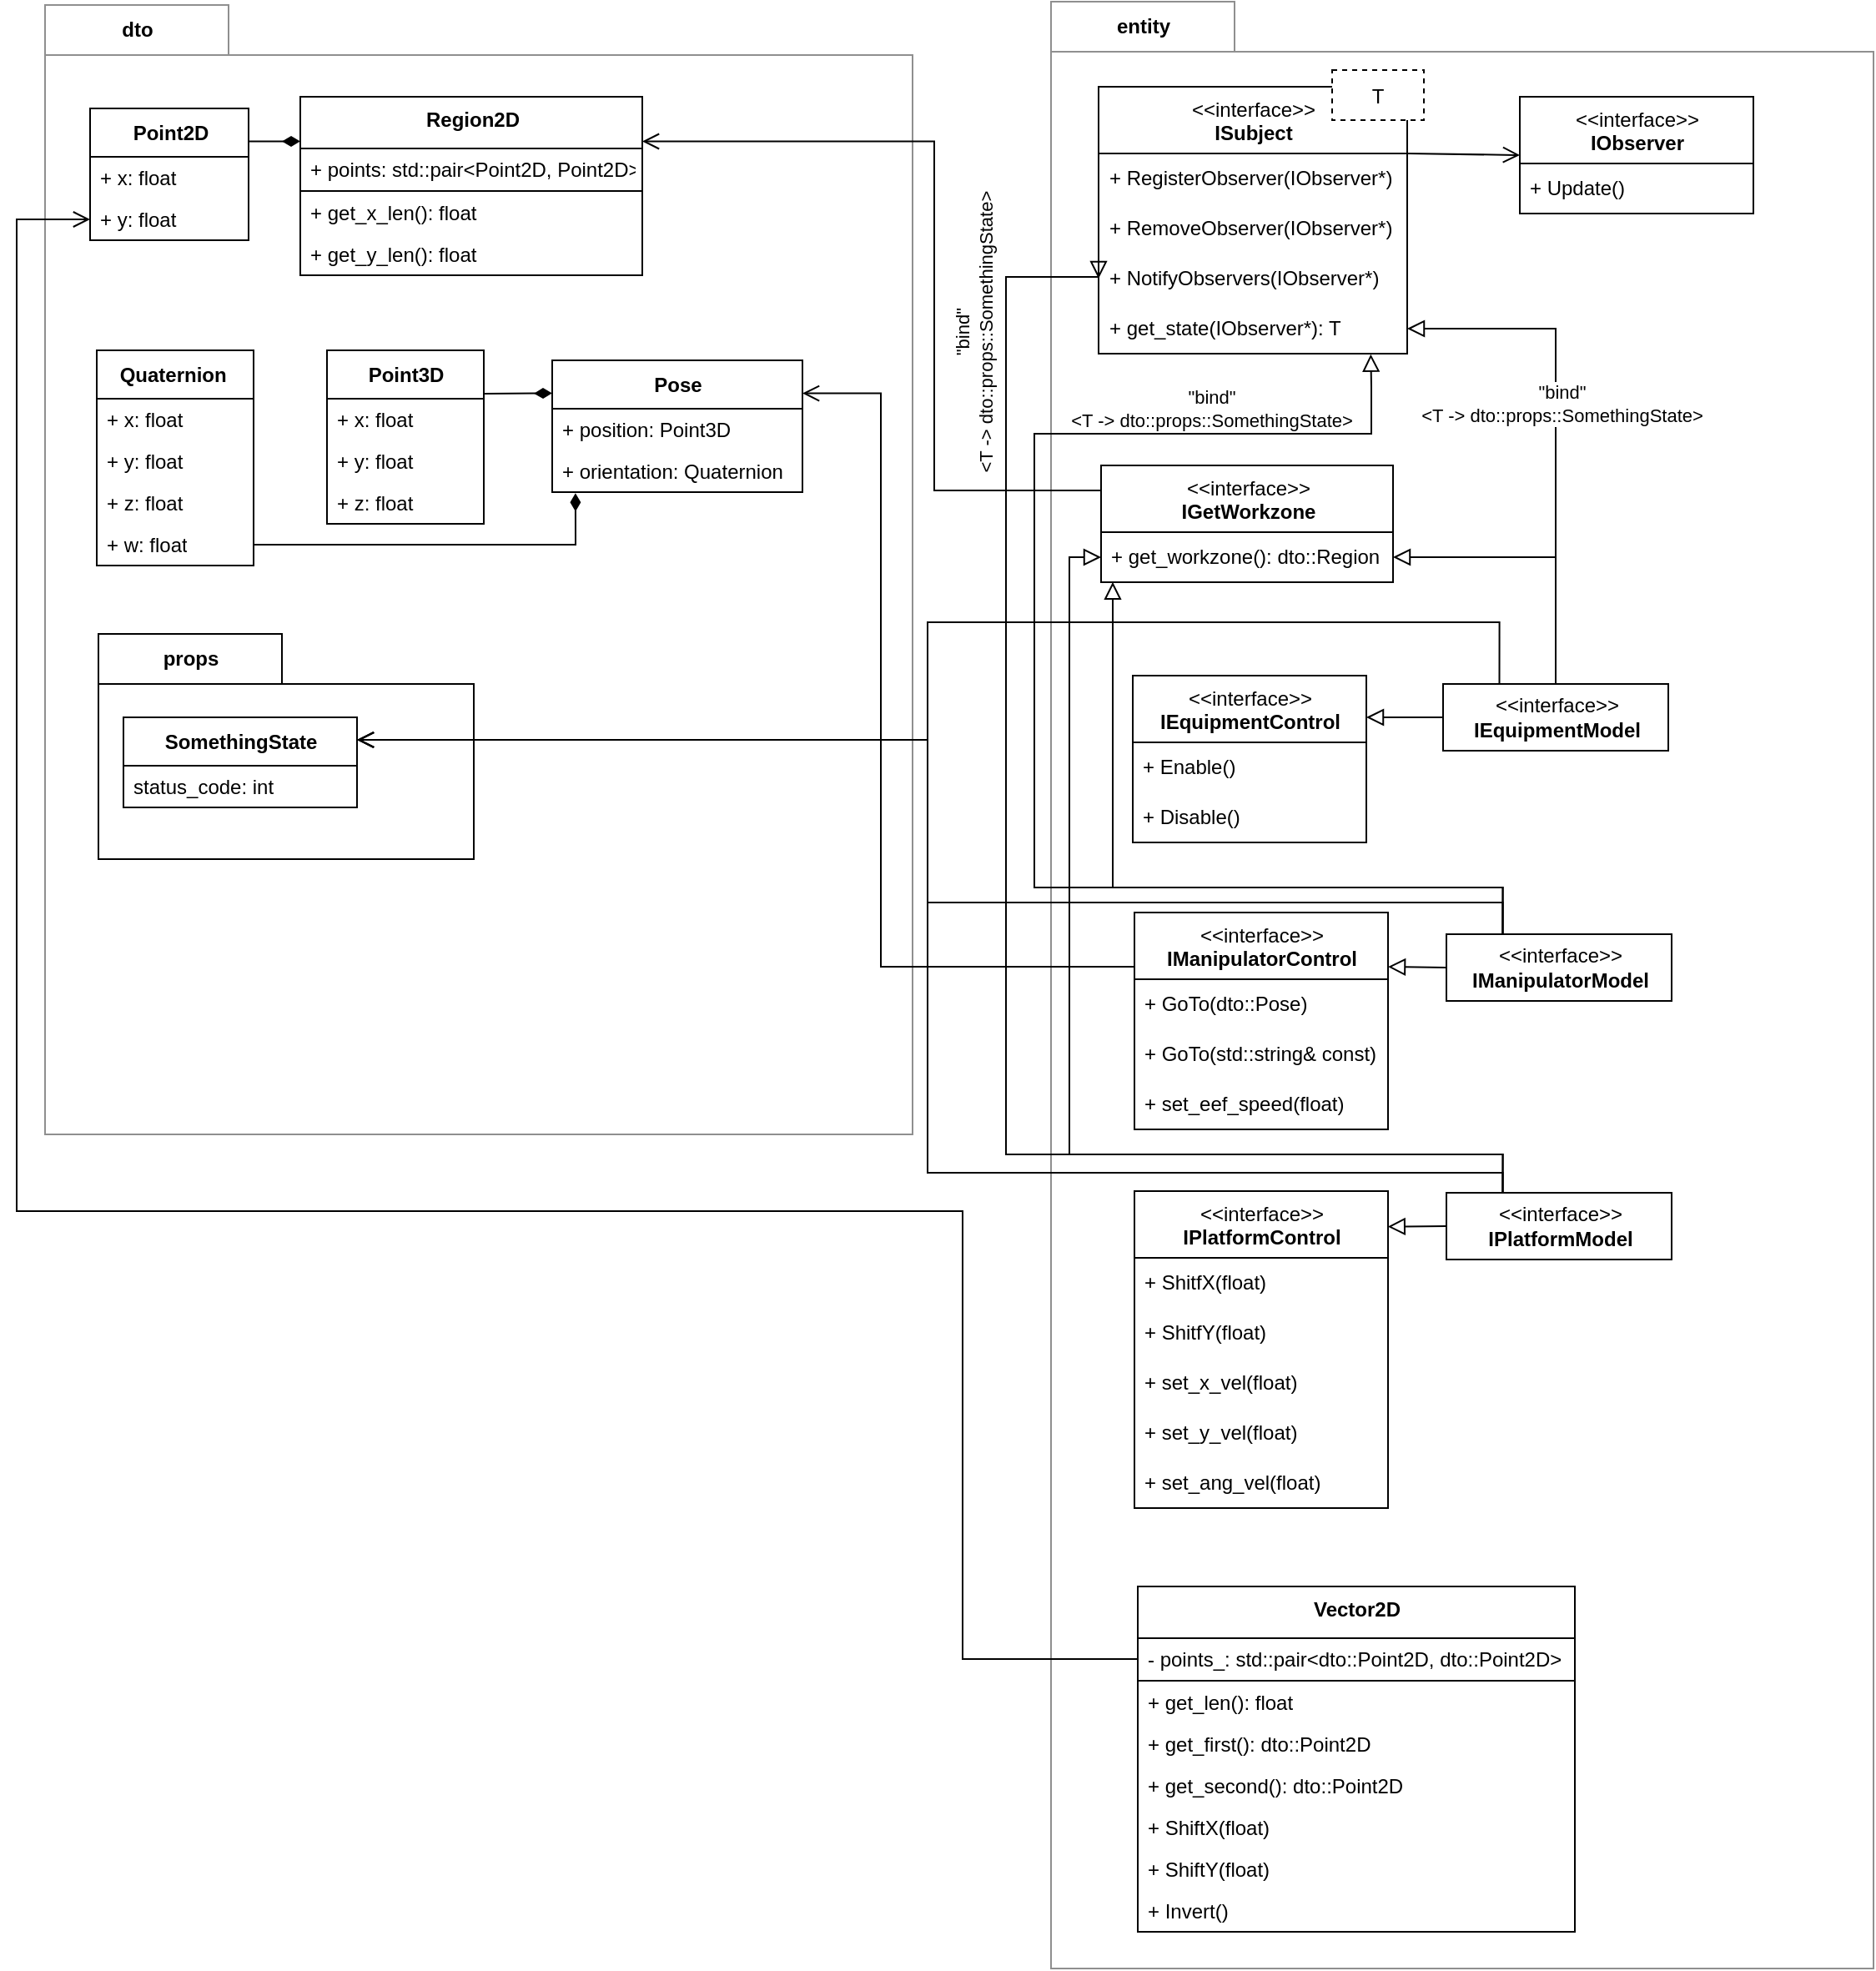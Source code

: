 <mxfile version="20.8.16" type="github">
  <diagram id="BSvvlF2itBEg5UPY4RQk" name="Страница 1">
    <mxGraphModel dx="2943" dy="1637" grid="1" gridSize="1" guides="1" tooltips="1" connect="1" arrows="1" fold="1" page="1" pageScale="1" pageWidth="2336" pageHeight="1654" background="#ffffff" math="0" shadow="0">
      <root>
        <mxCell id="0" />
        <mxCell id="1" parent="0" />
        <mxCell id="Jw-inzQ3Dak3BCcDKrOa-17" value="entity" style="shape=folder;fontStyle=1;tabWidth=110;tabHeight=30;tabPosition=left;html=1;boundedLbl=1;labelInHeader=1;container=1;collapsible=0;recursiveResize=0;movable=1;resizable=1;rotatable=1;deletable=1;editable=1;connectable=1;strokeColor=#8F8F8F;" parent="1" vertex="1">
          <mxGeometry x="635" y="29" width="493" height="1179" as="geometry" />
        </mxCell>
        <mxCell id="Jw-inzQ3Dak3BCcDKrOa-19" value="&amp;lt;&amp;lt;interface&amp;gt;&amp;gt;&lt;br style=&quot;border-color: var(--border-color);&quot;&gt;&lt;b style=&quot;border-color: var(--border-color);&quot;&gt;IEquipmentControl&lt;/b&gt;" style="swimlane;fontStyle=0;align=center;verticalAlign=top;childLayout=stackLayout;horizontal=1;startSize=40;horizontalStack=0;resizeParent=1;resizeParentMax=0;resizeLast=0;collapsible=0;marginBottom=0;html=1;" parent="Jw-inzQ3Dak3BCcDKrOa-17" vertex="1">
          <mxGeometry x="49" y="404" width="140" height="100" as="geometry" />
        </mxCell>
        <mxCell id="Jw-inzQ3Dak3BCcDKrOa-20" value="+ Enable()" style="text;html=1;strokeColor=none;fillColor=none;align=left;verticalAlign=middle;spacingLeft=4;spacingRight=4;overflow=hidden;rotatable=0;points=[[0,0.5],[1,0.5]];portConstraint=eastwest;" parent="Jw-inzQ3Dak3BCcDKrOa-19" vertex="1">
          <mxGeometry y="40" width="140" height="30" as="geometry" />
        </mxCell>
        <mxCell id="Jw-inzQ3Dak3BCcDKrOa-21" value="+ Disable()" style="text;html=1;strokeColor=none;fillColor=none;align=left;verticalAlign=middle;spacingLeft=4;spacingRight=4;overflow=hidden;rotatable=0;points=[[0,0.5],[1,0.5]];portConstraint=eastwest;" parent="Jw-inzQ3Dak3BCcDKrOa-19" vertex="1">
          <mxGeometry y="70" width="140" height="30" as="geometry" />
        </mxCell>
        <mxCell id="Jw-inzQ3Dak3BCcDKrOa-43" value="&amp;lt;&amp;lt;interface&amp;gt;&amp;gt;&lt;br style=&quot;border-color: var(--border-color);&quot;&gt;&lt;b style=&quot;border-color: var(--border-color);&quot;&gt;IObserver&lt;/b&gt;" style="swimlane;fontStyle=0;align=center;verticalAlign=top;childLayout=stackLayout;horizontal=1;startSize=40;horizontalStack=0;resizeParent=1;resizeParentMax=0;resizeLast=0;collapsible=0;marginBottom=0;html=1;movable=1;resizable=1;rotatable=1;deletable=1;editable=1;connectable=1;" parent="Jw-inzQ3Dak3BCcDKrOa-17" vertex="1">
          <mxGeometry x="281" y="57" width="140" height="70" as="geometry" />
        </mxCell>
        <mxCell id="Jw-inzQ3Dak3BCcDKrOa-44" value="+ Update()" style="text;html=1;strokeColor=none;fillColor=none;align=left;verticalAlign=middle;spacingLeft=4;spacingRight=4;overflow=hidden;rotatable=1;points=[[0,0.5],[1,0.5]];portConstraint=eastwest;movable=1;resizable=1;deletable=1;editable=1;connectable=1;" parent="Jw-inzQ3Dak3BCcDKrOa-43" vertex="1">
          <mxGeometry y="40" width="140" height="30" as="geometry" />
        </mxCell>
        <mxCell id="Jw-inzQ3Dak3BCcDKrOa-46" value="" style="endArrow=open;startArrow=none;endFill=0;startFill=0;endSize=8;html=1;verticalAlign=bottom;labelBackgroundColor=none;strokeWidth=1;rounded=0;entryX=0;entryY=0.5;entryDx=0;entryDy=0;exitX=1;exitY=0.25;exitDx=0;exitDy=0;movable=1;resizable=1;rotatable=1;deletable=1;editable=1;connectable=1;" parent="Jw-inzQ3Dak3BCcDKrOa-17" source="Jw-inzQ3Dak3BCcDKrOa-35" target="Jw-inzQ3Dak3BCcDKrOa-43" edge="1">
          <mxGeometry width="160" relative="1" as="geometry">
            <mxPoint x="205" y="120" as="sourcePoint" />
            <mxPoint x="305" y="130" as="targetPoint" />
          </mxGeometry>
        </mxCell>
        <mxCell id="Jw-inzQ3Dak3BCcDKrOa-49" value="&amp;lt;&amp;lt;interface&amp;gt;&amp;gt;&lt;br&gt;&lt;b&gt;IEquipmentModel&lt;/b&gt;" style="html=1;align=center;verticalAlign=middle;dashed=0;" parent="Jw-inzQ3Dak3BCcDKrOa-17" vertex="1">
          <mxGeometry x="235" y="409" width="135" height="40" as="geometry" />
        </mxCell>
        <mxCell id="Jw-inzQ3Dak3BCcDKrOa-50" value="&amp;lt;&amp;lt;interface&amp;gt;&amp;gt;&lt;br style=&quot;border-color: var(--border-color);&quot;&gt;&lt;b style=&quot;border-color: var(--border-color);&quot;&gt;IGetWorkzone&lt;/b&gt;" style="swimlane;fontStyle=0;align=center;verticalAlign=top;childLayout=stackLayout;horizontal=1;startSize=40;horizontalStack=0;resizeParent=1;resizeParentMax=0;resizeLast=0;collapsible=0;marginBottom=0;html=1;" parent="Jw-inzQ3Dak3BCcDKrOa-17" vertex="1">
          <mxGeometry x="30" y="278" width="175" height="70" as="geometry" />
        </mxCell>
        <mxCell id="Jw-inzQ3Dak3BCcDKrOa-51" value="+&amp;nbsp;get_workzone&lt;span style=&quot;background-color: initial;&quot;&gt;(): dto::Region&lt;/span&gt;" style="text;html=1;strokeColor=none;fillColor=none;align=left;verticalAlign=middle;spacingLeft=4;spacingRight=4;overflow=hidden;rotatable=0;points=[[0,0.5],[1,0.5]];portConstraint=eastwest;" parent="Jw-inzQ3Dak3BCcDKrOa-50" vertex="1">
          <mxGeometry y="40" width="175" height="30" as="geometry" />
        </mxCell>
        <mxCell id="RjN6jZmVerY7VnDkZUMk-28" value="" style="endArrow=block;html=1;rounded=0;align=center;verticalAlign=bottom;endFill=0;labelBackgroundColor=none;endSize=8;exitX=0;exitY=0.5;exitDx=0;exitDy=0;entryX=1;entryY=0.25;entryDx=0;entryDy=0;" edge="1" parent="Jw-inzQ3Dak3BCcDKrOa-17" source="Jw-inzQ3Dak3BCcDKrOa-49" target="Jw-inzQ3Dak3BCcDKrOa-19">
          <mxGeometry relative="1" as="geometry">
            <mxPoint x="232" y="410" as="sourcePoint" />
            <mxPoint x="392" y="410" as="targetPoint" />
          </mxGeometry>
        </mxCell>
        <mxCell id="RjN6jZmVerY7VnDkZUMk-29" value="" style="resizable=0;html=1;align=center;verticalAlign=top;labelBackgroundColor=none;" connectable="0" vertex="1" parent="RjN6jZmVerY7VnDkZUMk-28">
          <mxGeometry relative="1" as="geometry" />
        </mxCell>
        <mxCell id="RjN6jZmVerY7VnDkZUMk-30" value="" style="endArrow=block;html=1;rounded=0;align=center;verticalAlign=bottom;endFill=0;labelBackgroundColor=none;endSize=8;exitX=0.5;exitY=0;exitDx=0;exitDy=0;entryX=1;entryY=0.5;entryDx=0;entryDy=0;edgeStyle=orthogonalEdgeStyle;" edge="1" parent="Jw-inzQ3Dak3BCcDKrOa-17" source="Jw-inzQ3Dak3BCcDKrOa-49" target="Jw-inzQ3Dak3BCcDKrOa-51">
          <mxGeometry relative="1" as="geometry">
            <mxPoint x="307" y="347.05" as="sourcePoint" />
            <mxPoint x="250" y="347.05" as="targetPoint" />
          </mxGeometry>
        </mxCell>
        <mxCell id="RjN6jZmVerY7VnDkZUMk-31" value="" style="resizable=0;html=1;align=center;verticalAlign=top;labelBackgroundColor=none;" connectable="0" vertex="1" parent="RjN6jZmVerY7VnDkZUMk-30">
          <mxGeometry relative="1" as="geometry" />
        </mxCell>
        <mxCell id="RjN6jZmVerY7VnDkZUMk-32" value="" style="endArrow=block;html=1;rounded=0;align=center;verticalAlign=bottom;endFill=0;labelBackgroundColor=none;endSize=8;exitX=0.5;exitY=0;exitDx=0;exitDy=0;entryX=1;entryY=0.5;entryDx=0;entryDy=0;edgeStyle=orthogonalEdgeStyle;" edge="1" parent="Jw-inzQ3Dak3BCcDKrOa-17" source="Jw-inzQ3Dak3BCcDKrOa-49" target="Jw-inzQ3Dak3BCcDKrOa-40">
          <mxGeometry relative="1" as="geometry">
            <mxPoint x="416" y="331.0" as="sourcePoint" />
            <mxPoint x="310" y="241" as="targetPoint" />
          </mxGeometry>
        </mxCell>
        <mxCell id="RjN6jZmVerY7VnDkZUMk-33" value="" style="resizable=0;html=1;align=center;verticalAlign=top;labelBackgroundColor=none;" connectable="0" vertex="1" parent="RjN6jZmVerY7VnDkZUMk-32">
          <mxGeometry relative="1" as="geometry" />
        </mxCell>
        <mxCell id="RjN6jZmVerY7VnDkZUMk-34" value="&quot;bind&quot;&lt;br&gt;&amp;lt;T -&amp;gt; dto::props::SomethingState&amp;gt;" style="edgeLabel;html=1;align=center;verticalAlign=middle;resizable=0;points=[];" vertex="1" connectable="0" parent="RjN6jZmVerY7VnDkZUMk-32">
          <mxGeometry x="0.307" relative="1" as="geometry">
            <mxPoint x="3" y="29" as="offset" />
          </mxGeometry>
        </mxCell>
        <mxCell id="RjN6jZmVerY7VnDkZUMk-37" value="&amp;lt;&amp;lt;interface&amp;gt;&amp;gt;&lt;br style=&quot;border-color: var(--border-color);&quot;&gt;&lt;b style=&quot;border-color: var(--border-color);&quot;&gt;IManipulatorControl&lt;/b&gt;" style="swimlane;fontStyle=0;align=center;verticalAlign=top;childLayout=stackLayout;horizontal=1;startSize=40;horizontalStack=0;resizeParent=1;resizeParentMax=0;resizeLast=0;collapsible=0;marginBottom=0;html=1;" vertex="1" parent="Jw-inzQ3Dak3BCcDKrOa-17">
          <mxGeometry x="50" y="546" width="152" height="130" as="geometry" />
        </mxCell>
        <mxCell id="RjN6jZmVerY7VnDkZUMk-38" value="+ GoTo(dto::Pose)" style="text;html=1;strokeColor=none;fillColor=none;align=left;verticalAlign=middle;spacingLeft=4;spacingRight=4;overflow=hidden;rotatable=0;points=[[0,0.5],[1,0.5]];portConstraint=eastwest;" vertex="1" parent="RjN6jZmVerY7VnDkZUMk-37">
          <mxGeometry y="40" width="152" height="30" as="geometry" />
        </mxCell>
        <mxCell id="RjN6jZmVerY7VnDkZUMk-39" value="+ GoTo(std::string&amp;amp; const)" style="text;html=1;strokeColor=none;fillColor=none;align=left;verticalAlign=middle;spacingLeft=4;spacingRight=4;overflow=hidden;rotatable=0;points=[[0,0.5],[1,0.5]];portConstraint=eastwest;" vertex="1" parent="RjN6jZmVerY7VnDkZUMk-37">
          <mxGeometry y="70" width="152" height="30" as="geometry" />
        </mxCell>
        <mxCell id="RjN6jZmVerY7VnDkZUMk-43" value="+ set_eef_speed(float)" style="text;html=1;strokeColor=none;fillColor=none;align=left;verticalAlign=middle;spacingLeft=4;spacingRight=4;overflow=hidden;rotatable=0;points=[[0,0.5],[1,0.5]];portConstraint=eastwest;" vertex="1" parent="RjN6jZmVerY7VnDkZUMk-37">
          <mxGeometry y="100" width="152" height="30" as="geometry" />
        </mxCell>
        <mxCell id="RjN6jZmVerY7VnDkZUMk-40" value="&amp;lt;&amp;lt;interface&amp;gt;&amp;gt;&lt;br&gt;&lt;b&gt;IManipulatorModel&lt;/b&gt;" style="html=1;align=center;verticalAlign=middle;dashed=0;" vertex="1" parent="Jw-inzQ3Dak3BCcDKrOa-17">
          <mxGeometry x="237" y="559" width="135" height="40" as="geometry" />
        </mxCell>
        <mxCell id="RjN6jZmVerY7VnDkZUMk-41" value="" style="endArrow=block;html=1;rounded=0;align=center;verticalAlign=bottom;endFill=0;labelBackgroundColor=none;endSize=8;exitX=0;exitY=0.5;exitDx=0;exitDy=0;entryX=1;entryY=0.25;entryDx=0;entryDy=0;" edge="1" source="RjN6jZmVerY7VnDkZUMk-40" target="RjN6jZmVerY7VnDkZUMk-37" parent="Jw-inzQ3Dak3BCcDKrOa-17">
          <mxGeometry relative="1" as="geometry">
            <mxPoint x="234" y="537" as="sourcePoint" />
            <mxPoint x="394" y="537" as="targetPoint" />
          </mxGeometry>
        </mxCell>
        <mxCell id="RjN6jZmVerY7VnDkZUMk-42" value="" style="resizable=0;html=1;align=center;verticalAlign=top;labelBackgroundColor=none;" connectable="0" vertex="1" parent="RjN6jZmVerY7VnDkZUMk-41">
          <mxGeometry relative="1" as="geometry" />
        </mxCell>
        <mxCell id="RjN6jZmVerY7VnDkZUMk-44" value="" style="endArrow=block;html=1;rounded=0;align=center;verticalAlign=bottom;endFill=0;labelBackgroundColor=none;endSize=8;entryX=0.035;entryY=0.997;entryDx=0;entryDy=0;exitX=0.25;exitY=0;exitDx=0;exitDy=0;edgeStyle=orthogonalEdgeStyle;entryPerimeter=0;" edge="1" parent="Jw-inzQ3Dak3BCcDKrOa-17" source="RjN6jZmVerY7VnDkZUMk-40" target="Jw-inzQ3Dak3BCcDKrOa-51">
          <mxGeometry relative="1" as="geometry">
            <mxPoint x="437" y="488" as="sourcePoint" />
            <mxPoint x="534" y="553" as="targetPoint" />
            <Array as="points">
              <mxPoint x="271" y="531" />
              <mxPoint x="37" y="531" />
              <mxPoint x="37" y="348" />
            </Array>
          </mxGeometry>
        </mxCell>
        <mxCell id="RjN6jZmVerY7VnDkZUMk-45" value="" style="resizable=0;html=1;align=center;verticalAlign=top;labelBackgroundColor=none;" connectable="0" vertex="1" parent="RjN6jZmVerY7VnDkZUMk-44">
          <mxGeometry relative="1" as="geometry" />
        </mxCell>
        <mxCell id="RjN6jZmVerY7VnDkZUMk-47" value="" style="endArrow=block;html=1;rounded=0;align=center;verticalAlign=bottom;endFill=0;labelBackgroundColor=none;endSize=8;exitX=0.25;exitY=0;exitDx=0;exitDy=0;entryX=0.882;entryY=1.011;entryDx=0;entryDy=0;edgeStyle=orthogonalEdgeStyle;entryPerimeter=0;" edge="1" parent="Jw-inzQ3Dak3BCcDKrOa-17" source="RjN6jZmVerY7VnDkZUMk-40" target="Jw-inzQ3Dak3BCcDKrOa-40">
          <mxGeometry relative="1" as="geometry">
            <mxPoint x="34" y="359.0" as="sourcePoint" />
            <mxPoint x="34" y="185" as="targetPoint" />
            <Array as="points">
              <mxPoint x="271" y="531" />
              <mxPoint x="-10" y="531" />
              <mxPoint x="-10" y="259" />
              <mxPoint x="192" y="259" />
              <mxPoint x="192" y="231" />
            </Array>
          </mxGeometry>
        </mxCell>
        <mxCell id="RjN6jZmVerY7VnDkZUMk-48" value="" style="resizable=0;html=1;align=center;verticalAlign=top;labelBackgroundColor=none;" connectable="0" vertex="1" parent="RjN6jZmVerY7VnDkZUMk-47">
          <mxGeometry relative="1" as="geometry" />
        </mxCell>
        <mxCell id="RjN6jZmVerY7VnDkZUMk-49" value="&quot;bind&quot;&lt;br&gt;&amp;lt;T -&amp;gt; dto::props::SomethingState&amp;gt;" style="edgeLabel;html=1;align=center;verticalAlign=middle;resizable=0;points=[];" vertex="1" connectable="0" parent="RjN6jZmVerY7VnDkZUMk-47">
          <mxGeometry relative="1" as="geometry">
            <mxPoint x="106" y="-181" as="offset" />
          </mxGeometry>
        </mxCell>
        <mxCell id="RjN6jZmVerY7VnDkZUMk-66" value="&amp;lt;&amp;lt;interface&amp;gt;&amp;gt;&lt;br&gt;&lt;b&gt;IPlatformModel&lt;/b&gt;" style="html=1;align=center;verticalAlign=middle;dashed=0;" vertex="1" parent="Jw-inzQ3Dak3BCcDKrOa-17">
          <mxGeometry x="237" y="714" width="135" height="40" as="geometry" />
        </mxCell>
        <mxCell id="RjN6jZmVerY7VnDkZUMk-67" value="" style="endArrow=block;html=1;rounded=0;align=center;verticalAlign=bottom;endFill=0;labelBackgroundColor=none;endSize=8;exitX=0;exitY=0.5;exitDx=0;exitDy=0;entryX=0.999;entryY=0.112;entryDx=0;entryDy=0;entryPerimeter=0;" edge="1" source="RjN6jZmVerY7VnDkZUMk-66" target="RjN6jZmVerY7VnDkZUMk-69" parent="Jw-inzQ3Dak3BCcDKrOa-17">
          <mxGeometry relative="1" as="geometry">
            <mxPoint x="234" y="704" as="sourcePoint" />
            <mxPoint x="394" y="704" as="targetPoint" />
          </mxGeometry>
        </mxCell>
        <mxCell id="RjN6jZmVerY7VnDkZUMk-68" value="" style="resizable=0;html=1;align=center;verticalAlign=top;labelBackgroundColor=none;" connectable="0" vertex="1" parent="RjN6jZmVerY7VnDkZUMk-67">
          <mxGeometry relative="1" as="geometry" />
        </mxCell>
        <mxCell id="RjN6jZmVerY7VnDkZUMk-69" value="&amp;lt;&amp;lt;interface&amp;gt;&amp;gt;&lt;br style=&quot;border-color: var(--border-color);&quot;&gt;&lt;b style=&quot;border-color: var(--border-color);&quot;&gt;IPlatformControl&lt;/b&gt;" style="swimlane;fontStyle=0;align=center;verticalAlign=top;childLayout=stackLayout;horizontal=1;startSize=40;horizontalStack=0;resizeParent=1;resizeParentMax=0;resizeLast=0;collapsible=0;marginBottom=0;html=1;" vertex="1" parent="Jw-inzQ3Dak3BCcDKrOa-17">
          <mxGeometry x="50" y="713" width="152" height="190" as="geometry" />
        </mxCell>
        <mxCell id="RjN6jZmVerY7VnDkZUMk-70" value="+ ShitfX(float)" style="text;html=1;strokeColor=none;fillColor=none;align=left;verticalAlign=middle;spacingLeft=4;spacingRight=4;overflow=hidden;rotatable=0;points=[[0,0.5],[1,0.5]];portConstraint=eastwest;" vertex="1" parent="RjN6jZmVerY7VnDkZUMk-69">
          <mxGeometry y="40" width="152" height="30" as="geometry" />
        </mxCell>
        <mxCell id="RjN6jZmVerY7VnDkZUMk-71" value="+ ShitfY(float)" style="text;html=1;strokeColor=none;fillColor=none;align=left;verticalAlign=middle;spacingLeft=4;spacingRight=4;overflow=hidden;rotatable=0;points=[[0,0.5],[1,0.5]];portConstraint=eastwest;" vertex="1" parent="RjN6jZmVerY7VnDkZUMk-69">
          <mxGeometry y="70" width="152" height="30" as="geometry" />
        </mxCell>
        <mxCell id="RjN6jZmVerY7VnDkZUMk-72" value="+ set_x_vel(float)" style="text;html=1;strokeColor=none;fillColor=none;align=left;verticalAlign=middle;spacingLeft=4;spacingRight=4;overflow=hidden;rotatable=0;points=[[0,0.5],[1,0.5]];portConstraint=eastwest;" vertex="1" parent="RjN6jZmVerY7VnDkZUMk-69">
          <mxGeometry y="100" width="152" height="30" as="geometry" />
        </mxCell>
        <mxCell id="RjN6jZmVerY7VnDkZUMk-73" value="+ set_y_vel(float)" style="text;html=1;strokeColor=none;fillColor=none;align=left;verticalAlign=middle;spacingLeft=4;spacingRight=4;overflow=hidden;rotatable=0;points=[[0,0.5],[1,0.5]];portConstraint=eastwest;" vertex="1" parent="RjN6jZmVerY7VnDkZUMk-69">
          <mxGeometry y="130" width="152" height="30" as="geometry" />
        </mxCell>
        <mxCell id="RjN6jZmVerY7VnDkZUMk-74" value="+ set_ang_vel(float)" style="text;html=1;strokeColor=none;fillColor=none;align=left;verticalAlign=middle;spacingLeft=4;spacingRight=4;overflow=hidden;rotatable=0;points=[[0,0.5],[1,0.5]];portConstraint=eastwest;" vertex="1" parent="RjN6jZmVerY7VnDkZUMk-69">
          <mxGeometry y="160" width="152" height="30" as="geometry" />
        </mxCell>
        <mxCell id="RjN6jZmVerY7VnDkZUMk-78" value="" style="endArrow=block;html=1;rounded=0;align=center;verticalAlign=bottom;endFill=0;labelBackgroundColor=none;endSize=8;exitX=0.25;exitY=0;exitDx=0;exitDy=0;entryX=0;entryY=0.5;entryDx=0;entryDy=0;edgeStyle=orthogonalEdgeStyle;" edge="1" parent="Jw-inzQ3Dak3BCcDKrOa-17" source="RjN6jZmVerY7VnDkZUMk-66" target="Jw-inzQ3Dak3BCcDKrOa-39">
          <mxGeometry relative="1" as="geometry">
            <mxPoint x="-164" y="913.0" as="sourcePoint" />
            <mxPoint x="-41" y="354" as="targetPoint" />
            <Array as="points">
              <mxPoint x="271" y="691" />
              <mxPoint x="-27" y="691" />
              <mxPoint x="-27" y="165" />
              <mxPoint x="29" y="165" />
            </Array>
          </mxGeometry>
        </mxCell>
        <mxCell id="RjN6jZmVerY7VnDkZUMk-79" value="" style="resizable=0;html=1;align=center;verticalAlign=top;labelBackgroundColor=none;" connectable="0" vertex="1" parent="RjN6jZmVerY7VnDkZUMk-78">
          <mxGeometry relative="1" as="geometry" />
        </mxCell>
        <mxCell id="RjN6jZmVerY7VnDkZUMk-80" value="&quot;bind&quot;&lt;br&gt;&amp;lt;T -&amp;gt; dto::props::SomethingState&amp;gt;" style="edgeLabel;html=1;align=center;verticalAlign=middle;resizable=0;points=[];horizontal=0;labelBackgroundColor=none;" vertex="1" connectable="0" parent="RjN6jZmVerY7VnDkZUMk-78">
          <mxGeometry x="0.307" relative="1" as="geometry">
            <mxPoint x="-19" y="-223" as="offset" />
          </mxGeometry>
        </mxCell>
        <mxCell id="RjN6jZmVerY7VnDkZUMk-81" value="" style="endArrow=block;html=1;rounded=0;align=center;verticalAlign=bottom;endFill=0;labelBackgroundColor=none;endSize=8;exitX=0.25;exitY=0;exitDx=0;exitDy=0;entryX=0;entryY=0.5;entryDx=0;entryDy=0;edgeStyle=orthogonalEdgeStyle;" edge="1" parent="Jw-inzQ3Dak3BCcDKrOa-17" source="RjN6jZmVerY7VnDkZUMk-66" target="Jw-inzQ3Dak3BCcDKrOa-51">
          <mxGeometry relative="1" as="geometry">
            <mxPoint x="3.5" y="804" as="sourcePoint" />
            <mxPoint x="-94" y="728" as="targetPoint" />
            <Array as="points">
              <mxPoint x="271" y="691" />
              <mxPoint x="11" y="691" />
              <mxPoint x="11" y="333" />
            </Array>
          </mxGeometry>
        </mxCell>
        <mxCell id="RjN6jZmVerY7VnDkZUMk-82" value="" style="resizable=0;html=1;align=center;verticalAlign=top;labelBackgroundColor=none;" connectable="0" vertex="1" parent="RjN6jZmVerY7VnDkZUMk-81">
          <mxGeometry relative="1" as="geometry" />
        </mxCell>
        <mxCell id="Jw-inzQ3Dak3BCcDKrOa-42" value="" style="group;movable=1;resizable=1;rotatable=1;deletable=1;editable=1;connectable=1;" parent="Jw-inzQ3Dak3BCcDKrOa-17" vertex="1" connectable="0">
          <mxGeometry x="28.5" y="41" width="195" height="170" as="geometry" />
        </mxCell>
        <mxCell id="Jw-inzQ3Dak3BCcDKrOa-35" value="&amp;lt;&amp;lt;interface&amp;gt;&amp;gt;&lt;br style=&quot;border-color: var(--border-color);&quot;&gt;&lt;b style=&quot;border-color: var(--border-color);&quot;&gt;ISubject&lt;/b&gt;" style="swimlane;fontStyle=0;align=center;verticalAlign=top;childLayout=stackLayout;horizontal=1;startSize=40;horizontalStack=0;resizeParent=1;resizeParentMax=0;resizeLast=0;collapsible=0;marginBottom=0;html=1;movable=1;resizable=1;rotatable=1;deletable=1;editable=1;connectable=1;" parent="Jw-inzQ3Dak3BCcDKrOa-42" vertex="1">
          <mxGeometry y="10" width="185" height="160" as="geometry" />
        </mxCell>
        <mxCell id="Jw-inzQ3Dak3BCcDKrOa-36" value="+ RegisterObserver(IObserver*)" style="text;html=1;strokeColor=none;fillColor=none;align=left;verticalAlign=middle;spacingLeft=4;spacingRight=4;overflow=hidden;rotatable=1;points=[[0,0.5],[1,0.5]];portConstraint=eastwest;movable=1;resizable=1;deletable=1;editable=1;connectable=1;" parent="Jw-inzQ3Dak3BCcDKrOa-35" vertex="1">
          <mxGeometry y="40" width="185" height="30" as="geometry" />
        </mxCell>
        <mxCell id="Jw-inzQ3Dak3BCcDKrOa-38" value="+ RemoveObserver(IObserver*)" style="text;html=1;strokeColor=none;fillColor=none;align=left;verticalAlign=middle;spacingLeft=4;spacingRight=4;overflow=hidden;rotatable=1;points=[[0,0.5],[1,0.5]];portConstraint=eastwest;movable=1;resizable=1;deletable=1;editable=1;connectable=1;" parent="Jw-inzQ3Dak3BCcDKrOa-35" vertex="1">
          <mxGeometry y="70" width="185" height="30" as="geometry" />
        </mxCell>
        <mxCell id="Jw-inzQ3Dak3BCcDKrOa-39" value="+ NotifyObservers(IObserver*)" style="text;html=1;strokeColor=none;fillColor=none;align=left;verticalAlign=middle;spacingLeft=4;spacingRight=4;overflow=hidden;rotatable=1;points=[[0,0.5],[1,0.5]];portConstraint=eastwest;movable=1;resizable=1;deletable=1;editable=1;connectable=1;" parent="Jw-inzQ3Dak3BCcDKrOa-35" vertex="1">
          <mxGeometry y="100" width="185" height="30" as="geometry" />
        </mxCell>
        <mxCell id="Jw-inzQ3Dak3BCcDKrOa-40" value="+ get_state(IObserver*): T" style="text;html=1;strokeColor=none;fillColor=none;align=left;verticalAlign=middle;spacingLeft=4;spacingRight=4;overflow=hidden;rotatable=1;points=[[0,0.5],[1,0.5]];portConstraint=eastwest;movable=1;resizable=1;deletable=1;editable=1;connectable=1;" parent="Jw-inzQ3Dak3BCcDKrOa-35" vertex="1">
          <mxGeometry y="130" width="185" height="30" as="geometry" />
        </mxCell>
        <mxCell id="Jw-inzQ3Dak3BCcDKrOa-41" value="T" style="fontStyle=0;dashed=1;movable=1;resizable=1;rotatable=1;deletable=1;editable=1;connectable=1;" parent="Jw-inzQ3Dak3BCcDKrOa-42" vertex="1">
          <mxGeometry x="140" width="55" height="30" as="geometry" />
        </mxCell>
        <mxCell id="RjN6jZmVerY7VnDkZUMk-85" value="&lt;b&gt;Vector2D&lt;/b&gt;" style="swimlane;fontStyle=0;align=center;verticalAlign=top;childLayout=stackLayout;horizontal=1;startSize=31;horizontalStack=0;resizeParent=1;resizeParentMax=0;resizeLast=0;collapsible=0;marginBottom=0;html=1;" vertex="1" parent="Jw-inzQ3Dak3BCcDKrOa-17">
          <mxGeometry x="52" y="950" width="262" height="207" as="geometry" />
        </mxCell>
        <mxCell id="RjN6jZmVerY7VnDkZUMk-86" value="- points_: std::pair&amp;lt;dto::Point2D, dto::Point2D&amp;gt;" style="text;html=1;strokeColor=none;fillColor=none;align=left;verticalAlign=middle;spacingLeft=4;spacingRight=4;overflow=hidden;rotatable=0;points=[[0,0.5],[1,0.5]];portConstraint=eastwest;" vertex="1" parent="RjN6jZmVerY7VnDkZUMk-85">
          <mxGeometry y="31" width="262" height="25" as="geometry" />
        </mxCell>
        <mxCell id="RjN6jZmVerY7VnDkZUMk-87" value="" style="line;strokeWidth=1;fillColor=none;align=left;verticalAlign=middle;spacingTop=-1;spacingLeft=3;spacingRight=3;rotatable=0;labelPosition=right;points=[];portConstraint=eastwest;" vertex="1" parent="RjN6jZmVerY7VnDkZUMk-85">
          <mxGeometry y="56" width="262" height="1" as="geometry" />
        </mxCell>
        <mxCell id="RjN6jZmVerY7VnDkZUMk-88" value="+ get_len(): float" style="text;html=1;strokeColor=none;fillColor=none;align=left;verticalAlign=middle;spacingLeft=4;spacingRight=4;overflow=hidden;rotatable=0;points=[[0,0.5],[1,0.5]];portConstraint=eastwest;" vertex="1" parent="RjN6jZmVerY7VnDkZUMk-85">
          <mxGeometry y="57" width="262" height="25" as="geometry" />
        </mxCell>
        <mxCell id="RjN6jZmVerY7VnDkZUMk-89" value="+ get_first(): dto::Point2D" style="text;html=1;strokeColor=none;fillColor=none;align=left;verticalAlign=middle;spacingLeft=4;spacingRight=4;overflow=hidden;rotatable=0;points=[[0,0.5],[1,0.5]];portConstraint=eastwest;" vertex="1" parent="RjN6jZmVerY7VnDkZUMk-85">
          <mxGeometry y="82" width="262" height="25" as="geometry" />
        </mxCell>
        <mxCell id="RjN6jZmVerY7VnDkZUMk-93" value="+ get_second(): dto::Point2D" style="text;html=1;strokeColor=none;fillColor=none;align=left;verticalAlign=middle;spacingLeft=4;spacingRight=4;overflow=hidden;rotatable=0;points=[[0,0.5],[1,0.5]];portConstraint=eastwest;" vertex="1" parent="RjN6jZmVerY7VnDkZUMk-85">
          <mxGeometry y="107" width="262" height="25" as="geometry" />
        </mxCell>
        <mxCell id="RjN6jZmVerY7VnDkZUMk-90" value="+ ShiftX(float)" style="text;html=1;strokeColor=none;fillColor=none;align=left;verticalAlign=middle;spacingLeft=4;spacingRight=4;overflow=hidden;rotatable=0;points=[[0,0.5],[1,0.5]];portConstraint=eastwest;" vertex="1" parent="RjN6jZmVerY7VnDkZUMk-85">
          <mxGeometry y="132" width="262" height="25" as="geometry" />
        </mxCell>
        <mxCell id="RjN6jZmVerY7VnDkZUMk-91" value="+ ShiftY(float)" style="text;html=1;strokeColor=none;fillColor=none;align=left;verticalAlign=middle;spacingLeft=4;spacingRight=4;overflow=hidden;rotatable=0;points=[[0,0.5],[1,0.5]];portConstraint=eastwest;" vertex="1" parent="RjN6jZmVerY7VnDkZUMk-85">
          <mxGeometry y="157" width="262" height="25" as="geometry" />
        </mxCell>
        <mxCell id="RjN6jZmVerY7VnDkZUMk-92" value="+ Invert()" style="text;html=1;strokeColor=none;fillColor=none;align=left;verticalAlign=middle;spacingLeft=4;spacingRight=4;overflow=hidden;rotatable=0;points=[[0,0.5],[1,0.5]];portConstraint=eastwest;" vertex="1" parent="RjN6jZmVerY7VnDkZUMk-85">
          <mxGeometry y="182" width="262" height="25" as="geometry" />
        </mxCell>
        <mxCell id="Jw-inzQ3Dak3BCcDKrOa-25" value="dto" style="shape=folder;fontStyle=1;tabWidth=110;tabHeight=30;tabPosition=left;html=1;boundedLbl=1;labelInHeader=1;container=1;collapsible=0;recursiveResize=0;strokeColor=#8F8F8F;" parent="1" vertex="1">
          <mxGeometry x="32" y="31" width="520" height="677" as="geometry" />
        </mxCell>
        <mxCell id="Jw-inzQ3Dak3BCcDKrOa-30" value="props" style="shape=folder;fontStyle=1;tabWidth=110;tabHeight=30;tabPosition=left;html=1;boundedLbl=1;labelInHeader=1;container=1;collapsible=0;recursiveResize=0;" parent="Jw-inzQ3Dak3BCcDKrOa-25" vertex="1">
          <mxGeometry x="32" y="377" width="225" height="135" as="geometry" />
        </mxCell>
        <mxCell id="Jw-inzQ3Dak3BCcDKrOa-32" value="SomethingState" style="swimlane;fontStyle=1;align=center;verticalAlign=middle;childLayout=stackLayout;horizontal=1;startSize=29;horizontalStack=0;resizeParent=1;resizeParentMax=0;resizeLast=0;collapsible=0;marginBottom=0;html=1;" parent="Jw-inzQ3Dak3BCcDKrOa-30" vertex="1">
          <mxGeometry x="15" y="50" width="140" height="54" as="geometry" />
        </mxCell>
        <mxCell id="Jw-inzQ3Dak3BCcDKrOa-34" value="status_code: int" style="text;html=1;strokeColor=none;fillColor=none;align=left;verticalAlign=middle;spacingLeft=4;spacingRight=4;overflow=hidden;rotatable=0;points=[[0,0.5],[1,0.5]];portConstraint=eastwest;" parent="Jw-inzQ3Dak3BCcDKrOa-32" vertex="1">
          <mxGeometry y="29" width="140" height="25" as="geometry" />
        </mxCell>
        <mxCell id="RjN6jZmVerY7VnDkZUMk-1" value="Point2D" style="swimlane;fontStyle=1;align=center;verticalAlign=middle;childLayout=stackLayout;horizontal=1;startSize=29;horizontalStack=0;resizeParent=1;resizeParentMax=0;resizeLast=0;collapsible=0;marginBottom=0;html=1;" vertex="1" parent="Jw-inzQ3Dak3BCcDKrOa-25">
          <mxGeometry x="27" y="62" width="95" height="79" as="geometry" />
        </mxCell>
        <mxCell id="RjN6jZmVerY7VnDkZUMk-2" value="+ x: float" style="text;html=1;strokeColor=none;fillColor=none;align=left;verticalAlign=middle;spacingLeft=4;spacingRight=4;overflow=hidden;rotatable=0;points=[[0,0.5],[1,0.5]];portConstraint=eastwest;" vertex="1" parent="RjN6jZmVerY7VnDkZUMk-1">
          <mxGeometry y="29" width="95" height="25" as="geometry" />
        </mxCell>
        <mxCell id="RjN6jZmVerY7VnDkZUMk-4" value="+&amp;nbsp;y: float" style="text;html=1;strokeColor=none;fillColor=none;align=left;verticalAlign=middle;spacingLeft=4;spacingRight=4;overflow=hidden;rotatable=0;points=[[0,0.5],[1,0.5]];portConstraint=eastwest;" vertex="1" parent="RjN6jZmVerY7VnDkZUMk-1">
          <mxGeometry y="54" width="95" height="25" as="geometry" />
        </mxCell>
        <mxCell id="RjN6jZmVerY7VnDkZUMk-10" value="" style="endArrow=none;startArrow=diamondThin;endFill=0;startFill=1;html=1;verticalAlign=bottom;labelBackgroundColor=none;strokeWidth=1;startSize=8;endSize=8;rounded=0;exitX=0;exitY=0.25;exitDx=0;exitDy=0;entryX=1;entryY=0.25;entryDx=0;entryDy=0;" edge="1" parent="Jw-inzQ3Dak3BCcDKrOa-25" source="RjN6jZmVerY7VnDkZUMk-11" target="RjN6jZmVerY7VnDkZUMk-1">
          <mxGeometry width="160" relative="1" as="geometry">
            <mxPoint x="153" y="73.5" as="sourcePoint" />
            <mxPoint x="118" y="65" as="targetPoint" />
          </mxGeometry>
        </mxCell>
        <mxCell id="RjN6jZmVerY7VnDkZUMk-11" value="&lt;b&gt;Region2D&lt;/b&gt;" style="swimlane;fontStyle=0;align=center;verticalAlign=top;childLayout=stackLayout;horizontal=1;startSize=31;horizontalStack=0;resizeParent=1;resizeParentMax=0;resizeLast=0;collapsible=0;marginBottom=0;html=1;" vertex="1" parent="Jw-inzQ3Dak3BCcDKrOa-25">
          <mxGeometry x="153" y="55" width="205" height="107" as="geometry" />
        </mxCell>
        <mxCell id="RjN6jZmVerY7VnDkZUMk-21" value="+&amp;nbsp;points: std::pair&amp;lt;Point2D, Point2D&amp;gt;" style="text;html=1;strokeColor=none;fillColor=none;align=left;verticalAlign=middle;spacingLeft=4;spacingRight=4;overflow=hidden;rotatable=0;points=[[0,0.5],[1,0.5]];portConstraint=eastwest;" vertex="1" parent="RjN6jZmVerY7VnDkZUMk-11">
          <mxGeometry y="31" width="205" height="25" as="geometry" />
        </mxCell>
        <mxCell id="RjN6jZmVerY7VnDkZUMk-16" value="" style="line;strokeWidth=1;fillColor=none;align=left;verticalAlign=middle;spacingTop=-1;spacingLeft=3;spacingRight=3;rotatable=0;labelPosition=right;points=[];portConstraint=eastwest;" vertex="1" parent="RjN6jZmVerY7VnDkZUMk-11">
          <mxGeometry y="56" width="205" height="1" as="geometry" />
        </mxCell>
        <mxCell id="RjN6jZmVerY7VnDkZUMk-22" value="+ get_x_len(): float" style="text;html=1;strokeColor=none;fillColor=none;align=left;verticalAlign=middle;spacingLeft=4;spacingRight=4;overflow=hidden;rotatable=0;points=[[0,0.5],[1,0.5]];portConstraint=eastwest;" vertex="1" parent="RjN6jZmVerY7VnDkZUMk-11">
          <mxGeometry y="57" width="205" height="25" as="geometry" />
        </mxCell>
        <mxCell id="RjN6jZmVerY7VnDkZUMk-27" value="+ get_y_len(): float" style="text;html=1;strokeColor=none;fillColor=none;align=left;verticalAlign=middle;spacingLeft=4;spacingRight=4;overflow=hidden;rotatable=0;points=[[0,0.5],[1,0.5]];portConstraint=eastwest;" vertex="1" parent="RjN6jZmVerY7VnDkZUMk-11">
          <mxGeometry y="82" width="205" height="25" as="geometry" />
        </mxCell>
        <mxCell id="RjN6jZmVerY7VnDkZUMk-51" value="Point3D" style="swimlane;fontStyle=1;align=center;verticalAlign=middle;childLayout=stackLayout;horizontal=1;startSize=29;horizontalStack=0;resizeParent=1;resizeParentMax=0;resizeLast=0;collapsible=0;marginBottom=0;html=1;" vertex="1" parent="Jw-inzQ3Dak3BCcDKrOa-25">
          <mxGeometry x="169" y="207" width="94" height="104" as="geometry" />
        </mxCell>
        <mxCell id="RjN6jZmVerY7VnDkZUMk-52" value="+&amp;nbsp;x: float" style="text;html=1;strokeColor=none;fillColor=none;align=left;verticalAlign=middle;spacingLeft=4;spacingRight=4;overflow=hidden;rotatable=0;points=[[0,0.5],[1,0.5]];portConstraint=eastwest;" vertex="1" parent="RjN6jZmVerY7VnDkZUMk-51">
          <mxGeometry y="29" width="94" height="25" as="geometry" />
        </mxCell>
        <mxCell id="RjN6jZmVerY7VnDkZUMk-53" value="+&amp;nbsp;y: float" style="text;html=1;strokeColor=none;fillColor=none;align=left;verticalAlign=middle;spacingLeft=4;spacingRight=4;overflow=hidden;rotatable=0;points=[[0,0.5],[1,0.5]];portConstraint=eastwest;" vertex="1" parent="RjN6jZmVerY7VnDkZUMk-51">
          <mxGeometry y="54" width="94" height="25" as="geometry" />
        </mxCell>
        <mxCell id="RjN6jZmVerY7VnDkZUMk-54" value="+&amp;nbsp;z: float" style="text;html=1;strokeColor=none;fillColor=none;align=left;verticalAlign=middle;spacingLeft=4;spacingRight=4;overflow=hidden;rotatable=0;points=[[0,0.5],[1,0.5]];portConstraint=eastwest;" vertex="1" parent="RjN6jZmVerY7VnDkZUMk-51">
          <mxGeometry y="79" width="94" height="25" as="geometry" />
        </mxCell>
        <mxCell id="RjN6jZmVerY7VnDkZUMk-55" value="&lt;strong&gt;Quaternion&amp;nbsp;&lt;/strong&gt;" style="swimlane;fontStyle=1;align=center;verticalAlign=middle;childLayout=stackLayout;horizontal=1;startSize=29;horizontalStack=0;resizeParent=1;resizeParentMax=0;resizeLast=0;collapsible=0;marginBottom=0;html=1;" vertex="1" parent="Jw-inzQ3Dak3BCcDKrOa-25">
          <mxGeometry x="31" y="207" width="94" height="129" as="geometry" />
        </mxCell>
        <mxCell id="RjN6jZmVerY7VnDkZUMk-56" value="+&amp;nbsp;x: float" style="text;html=1;strokeColor=none;fillColor=none;align=left;verticalAlign=middle;spacingLeft=4;spacingRight=4;overflow=hidden;rotatable=0;points=[[0,0.5],[1,0.5]];portConstraint=eastwest;" vertex="1" parent="RjN6jZmVerY7VnDkZUMk-55">
          <mxGeometry y="29" width="94" height="25" as="geometry" />
        </mxCell>
        <mxCell id="RjN6jZmVerY7VnDkZUMk-57" value="+&amp;nbsp;y: float" style="text;html=1;strokeColor=none;fillColor=none;align=left;verticalAlign=middle;spacingLeft=4;spacingRight=4;overflow=hidden;rotatable=0;points=[[0,0.5],[1,0.5]];portConstraint=eastwest;" vertex="1" parent="RjN6jZmVerY7VnDkZUMk-55">
          <mxGeometry y="54" width="94" height="25" as="geometry" />
        </mxCell>
        <mxCell id="RjN6jZmVerY7VnDkZUMk-58" value="+&amp;nbsp;z: float" style="text;html=1;strokeColor=none;fillColor=none;align=left;verticalAlign=middle;spacingLeft=4;spacingRight=4;overflow=hidden;rotatable=0;points=[[0,0.5],[1,0.5]];portConstraint=eastwest;" vertex="1" parent="RjN6jZmVerY7VnDkZUMk-55">
          <mxGeometry y="79" width="94" height="25" as="geometry" />
        </mxCell>
        <mxCell id="RjN6jZmVerY7VnDkZUMk-59" value="+&amp;nbsp;w: float" style="text;html=1;strokeColor=none;fillColor=none;align=left;verticalAlign=middle;spacingLeft=4;spacingRight=4;overflow=hidden;rotatable=0;points=[[0,0.5],[1,0.5]];portConstraint=eastwest;" vertex="1" parent="RjN6jZmVerY7VnDkZUMk-55">
          <mxGeometry y="104" width="94" height="25" as="geometry" />
        </mxCell>
        <mxCell id="RjN6jZmVerY7VnDkZUMk-60" value="Pose" style="swimlane;fontStyle=1;align=center;verticalAlign=middle;childLayout=stackLayout;horizontal=1;startSize=29;horizontalStack=0;resizeParent=1;resizeParentMax=0;resizeLast=0;collapsible=0;marginBottom=0;html=1;" vertex="1" parent="Jw-inzQ3Dak3BCcDKrOa-25">
          <mxGeometry x="304" y="213" width="150" height="79" as="geometry" />
        </mxCell>
        <mxCell id="RjN6jZmVerY7VnDkZUMk-61" value="+ position: Point3D" style="text;html=1;strokeColor=none;fillColor=none;align=left;verticalAlign=middle;spacingLeft=4;spacingRight=4;overflow=hidden;rotatable=0;points=[[0,0.5],[1,0.5]];portConstraint=eastwest;" vertex="1" parent="RjN6jZmVerY7VnDkZUMk-60">
          <mxGeometry y="29" width="150" height="25" as="geometry" />
        </mxCell>
        <mxCell id="RjN6jZmVerY7VnDkZUMk-62" value="+ orientation: Quaternion" style="text;html=1;strokeColor=none;fillColor=none;align=left;verticalAlign=middle;spacingLeft=4;spacingRight=4;overflow=hidden;rotatable=0;points=[[0,0.5],[1,0.5]];portConstraint=eastwest;" vertex="1" parent="RjN6jZmVerY7VnDkZUMk-60">
          <mxGeometry y="54" width="150" height="25" as="geometry" />
        </mxCell>
        <mxCell id="RjN6jZmVerY7VnDkZUMk-63" value="" style="endArrow=none;startArrow=diamondThin;endFill=0;startFill=1;html=1;verticalAlign=bottom;labelBackgroundColor=none;strokeWidth=1;startSize=8;endSize=8;rounded=0;exitX=0.093;exitY=1.025;exitDx=0;exitDy=0;entryX=1;entryY=0.5;entryDx=0;entryDy=0;exitPerimeter=0;edgeStyle=orthogonalEdgeStyle;" edge="1" parent="Jw-inzQ3Dak3BCcDKrOa-25" source="RjN6jZmVerY7VnDkZUMk-62" target="RjN6jZmVerY7VnDkZUMk-59">
          <mxGeometry width="160" relative="1" as="geometry">
            <mxPoint x="186" y="113.75" as="sourcePoint" />
            <mxPoint x="155" y="113.75" as="targetPoint" />
          </mxGeometry>
        </mxCell>
        <mxCell id="RjN6jZmVerY7VnDkZUMk-64" value="" style="endArrow=none;startArrow=diamondThin;endFill=0;startFill=1;html=1;verticalAlign=bottom;labelBackgroundColor=none;strokeWidth=1;startSize=8;endSize=8;rounded=0;exitX=0;exitY=0.25;exitDx=0;exitDy=0;entryX=1;entryY=0.25;entryDx=0;entryDy=0;" edge="1" parent="Jw-inzQ3Dak3BCcDKrOa-25" source="RjN6jZmVerY7VnDkZUMk-60" target="RjN6jZmVerY7VnDkZUMk-51">
          <mxGeometry width="160" relative="1" as="geometry">
            <mxPoint x="186" y="113.75" as="sourcePoint" />
            <mxPoint x="155" y="113.75" as="targetPoint" />
          </mxGeometry>
        </mxCell>
        <mxCell id="RjN6jZmVerY7VnDkZUMk-8" value="" style="endArrow=open;startArrow=none;endFill=0;startFill=0;endSize=8;html=1;verticalAlign=bottom;labelBackgroundColor=none;strokeWidth=1;rounded=0;exitX=0;exitY=0.25;exitDx=0;exitDy=0;edgeStyle=orthogonalEdgeStyle;entryX=1;entryY=0.25;entryDx=0;entryDy=0;" edge="1" parent="1" source="Jw-inzQ3Dak3BCcDKrOa-50" target="RjN6jZmVerY7VnDkZUMk-11">
          <mxGeometry width="160" relative="1" as="geometry">
            <mxPoint x="350" y="389" as="sourcePoint" />
            <mxPoint x="420" y="188" as="targetPoint" />
            <Array as="points">
              <mxPoint x="665" y="322" />
              <mxPoint x="565" y="322" />
              <mxPoint x="565" y="113" />
            </Array>
          </mxGeometry>
        </mxCell>
        <mxCell id="RjN6jZmVerY7VnDkZUMk-35" value="" style="endArrow=open;startArrow=none;endFill=0;startFill=0;endSize=8;html=1;verticalAlign=bottom;labelBackgroundColor=none;strokeWidth=1;rounded=0;edgeStyle=orthogonalEdgeStyle;exitX=0.25;exitY=0;exitDx=0;exitDy=0;entryX=1;entryY=0.25;entryDx=0;entryDy=0;elbow=vertical;" edge="1" parent="1" source="Jw-inzQ3Dak3BCcDKrOa-49" target="Jw-inzQ3Dak3BCcDKrOa-32">
          <mxGeometry width="160" relative="1" as="geometry">
            <mxPoint x="903" y="429" as="sourcePoint" />
            <mxPoint x="408" y="334" as="targetPoint" />
            <Array as="points">
              <mxPoint x="904" y="401" />
              <mxPoint x="561" y="401" />
              <mxPoint x="561" y="472" />
            </Array>
          </mxGeometry>
        </mxCell>
        <mxCell id="RjN6jZmVerY7VnDkZUMk-50" value="" style="endArrow=open;startArrow=none;endFill=0;startFill=0;endSize=8;html=1;verticalAlign=bottom;labelBackgroundColor=none;strokeWidth=1;rounded=0;edgeStyle=orthogonalEdgeStyle;exitX=0.25;exitY=0;exitDx=0;exitDy=0;entryX=1;entryY=0.25;entryDx=0;entryDy=0;elbow=vertical;" edge="1" parent="1" source="RjN6jZmVerY7VnDkZUMk-40" target="Jw-inzQ3Dak3BCcDKrOa-32">
          <mxGeometry width="160" relative="1" as="geometry">
            <mxPoint x="906.75" y="458.5" as="sourcePoint" />
            <mxPoint x="225" y="350" as="targetPoint" />
            <Array as="points">
              <mxPoint x="906" y="569" />
              <mxPoint x="561" y="569" />
              <mxPoint x="561" y="472" />
            </Array>
          </mxGeometry>
        </mxCell>
        <mxCell id="RjN6jZmVerY7VnDkZUMk-65" value="" style="endArrow=open;startArrow=none;endFill=0;startFill=0;endSize=8;html=1;verticalAlign=bottom;labelBackgroundColor=none;strokeWidth=1;rounded=0;edgeStyle=orthogonalEdgeStyle;entryX=1;entryY=0.25;entryDx=0;entryDy=0;exitX=0;exitY=0.25;exitDx=0;exitDy=0;" edge="1" parent="1" source="RjN6jZmVerY7VnDkZUMk-37" target="RjN6jZmVerY7VnDkZUMk-60">
          <mxGeometry width="160" relative="1" as="geometry">
            <mxPoint x="652" y="660.75" as="sourcePoint" />
            <mxPoint x="377" y="449" as="targetPoint" />
            <Array as="points">
              <mxPoint x="533" y="608" />
              <mxPoint x="533" y="264" />
            </Array>
          </mxGeometry>
        </mxCell>
        <mxCell id="RjN6jZmVerY7VnDkZUMk-84" value="" style="endArrow=open;startArrow=none;endFill=0;startFill=0;endSize=8;html=1;verticalAlign=bottom;labelBackgroundColor=none;strokeWidth=1;rounded=0;edgeStyle=orthogonalEdgeStyle;exitX=0.25;exitY=0;exitDx=0;exitDy=0;entryX=1;entryY=0.25;entryDx=0;entryDy=0;elbow=vertical;" edge="1" parent="1" source="RjN6jZmVerY7VnDkZUMk-66" target="Jw-inzQ3Dak3BCcDKrOa-32">
          <mxGeometry width="160" relative="1" as="geometry">
            <mxPoint x="906.75" y="589" as="sourcePoint" />
            <mxPoint x="220" y="472.5" as="targetPoint" />
            <Array as="points">
              <mxPoint x="906" y="731" />
              <mxPoint x="561" y="731" />
              <mxPoint x="561" y="471" />
            </Array>
          </mxGeometry>
        </mxCell>
        <mxCell id="RjN6jZmVerY7VnDkZUMk-94" value="" style="endArrow=open;startArrow=none;endFill=0;startFill=0;endSize=8;html=1;verticalAlign=bottom;labelBackgroundColor=none;strokeWidth=1;rounded=0;exitX=0;exitY=0.5;exitDx=0;exitDy=0;edgeStyle=orthogonalEdgeStyle;entryX=0;entryY=0.5;entryDx=0;entryDy=0;" edge="1" parent="1" source="RjN6jZmVerY7VnDkZUMk-86" target="RjN6jZmVerY7VnDkZUMk-4">
          <mxGeometry width="160" relative="1" as="geometry">
            <mxPoint x="418" y="1008.75" as="sourcePoint" />
            <mxPoint x="143" y="797" as="targetPoint" />
            <Array as="points">
              <mxPoint x="582" y="1022" />
              <mxPoint x="582" y="754" />
              <mxPoint x="15" y="754" />
              <mxPoint x="15" y="160" />
            </Array>
          </mxGeometry>
        </mxCell>
      </root>
    </mxGraphModel>
  </diagram>
</mxfile>
